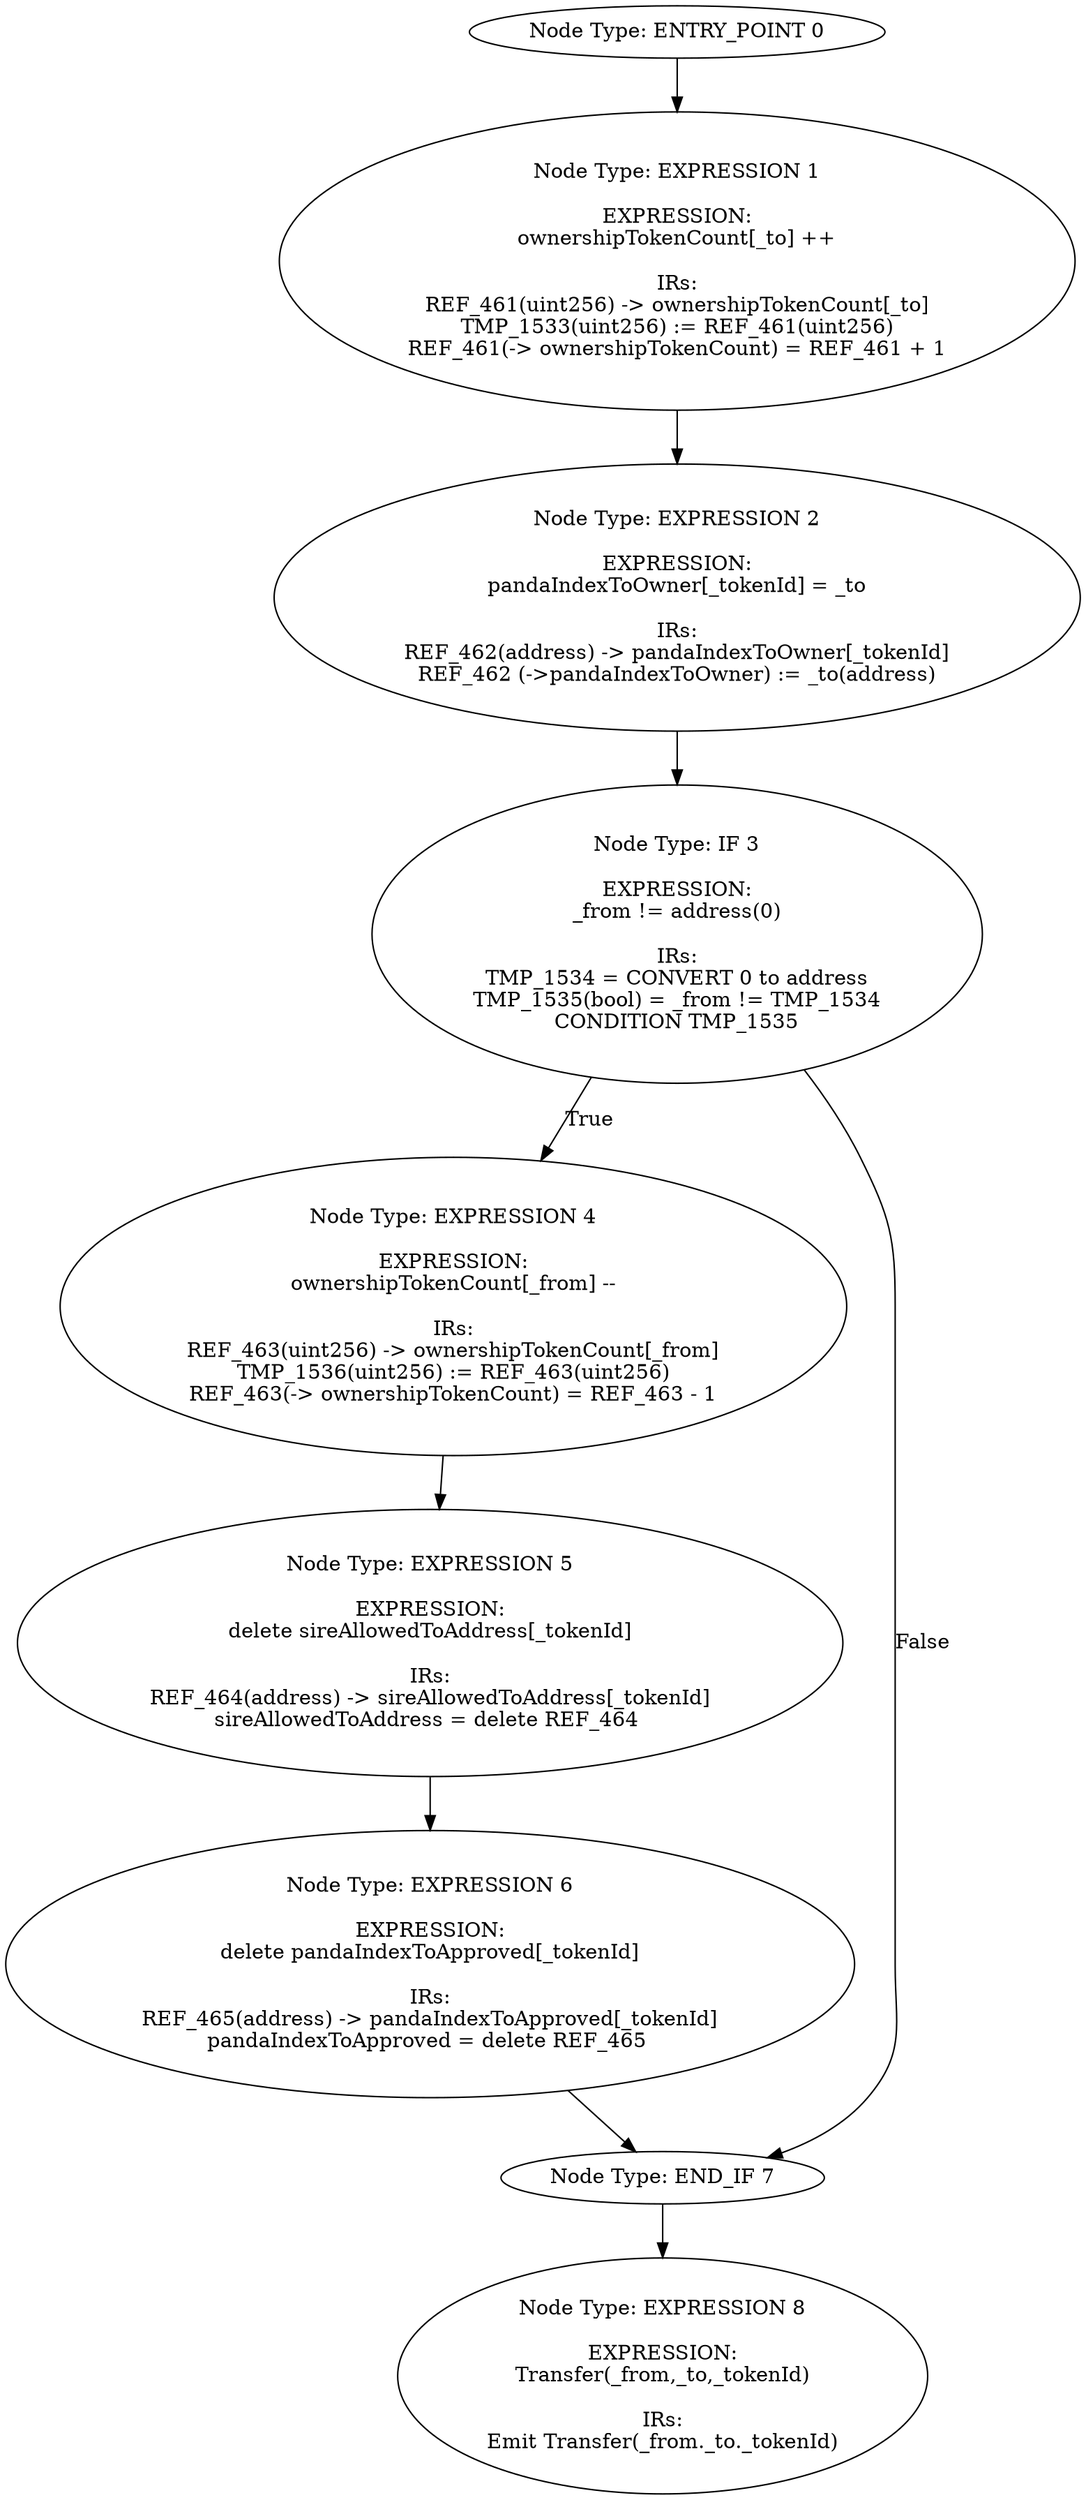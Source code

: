 digraph{
0[label="Node Type: ENTRY_POINT 0
"];
0->1;
1[label="Node Type: EXPRESSION 1

EXPRESSION:
ownershipTokenCount[_to] ++

IRs:
REF_461(uint256) -> ownershipTokenCount[_to]
TMP_1533(uint256) := REF_461(uint256)
REF_461(-> ownershipTokenCount) = REF_461 + 1"];
1->2;
2[label="Node Type: EXPRESSION 2

EXPRESSION:
pandaIndexToOwner[_tokenId] = _to

IRs:
REF_462(address) -> pandaIndexToOwner[_tokenId]
REF_462 (->pandaIndexToOwner) := _to(address)"];
2->3;
3[label="Node Type: IF 3

EXPRESSION:
_from != address(0)

IRs:
TMP_1534 = CONVERT 0 to address
TMP_1535(bool) = _from != TMP_1534
CONDITION TMP_1535"];
3->4[label="True"];
3->7[label="False"];
4[label="Node Type: EXPRESSION 4

EXPRESSION:
ownershipTokenCount[_from] --

IRs:
REF_463(uint256) -> ownershipTokenCount[_from]
TMP_1536(uint256) := REF_463(uint256)
REF_463(-> ownershipTokenCount) = REF_463 - 1"];
4->5;
5[label="Node Type: EXPRESSION 5

EXPRESSION:
delete sireAllowedToAddress[_tokenId]

IRs:
REF_464(address) -> sireAllowedToAddress[_tokenId]
sireAllowedToAddress = delete REF_464 "];
5->6;
6[label="Node Type: EXPRESSION 6

EXPRESSION:
delete pandaIndexToApproved[_tokenId]

IRs:
REF_465(address) -> pandaIndexToApproved[_tokenId]
pandaIndexToApproved = delete REF_465 "];
6->7;
7[label="Node Type: END_IF 7
"];
7->8;
8[label="Node Type: EXPRESSION 8

EXPRESSION:
Transfer(_from,_to,_tokenId)

IRs:
Emit Transfer(_from._to._tokenId)"];
}
